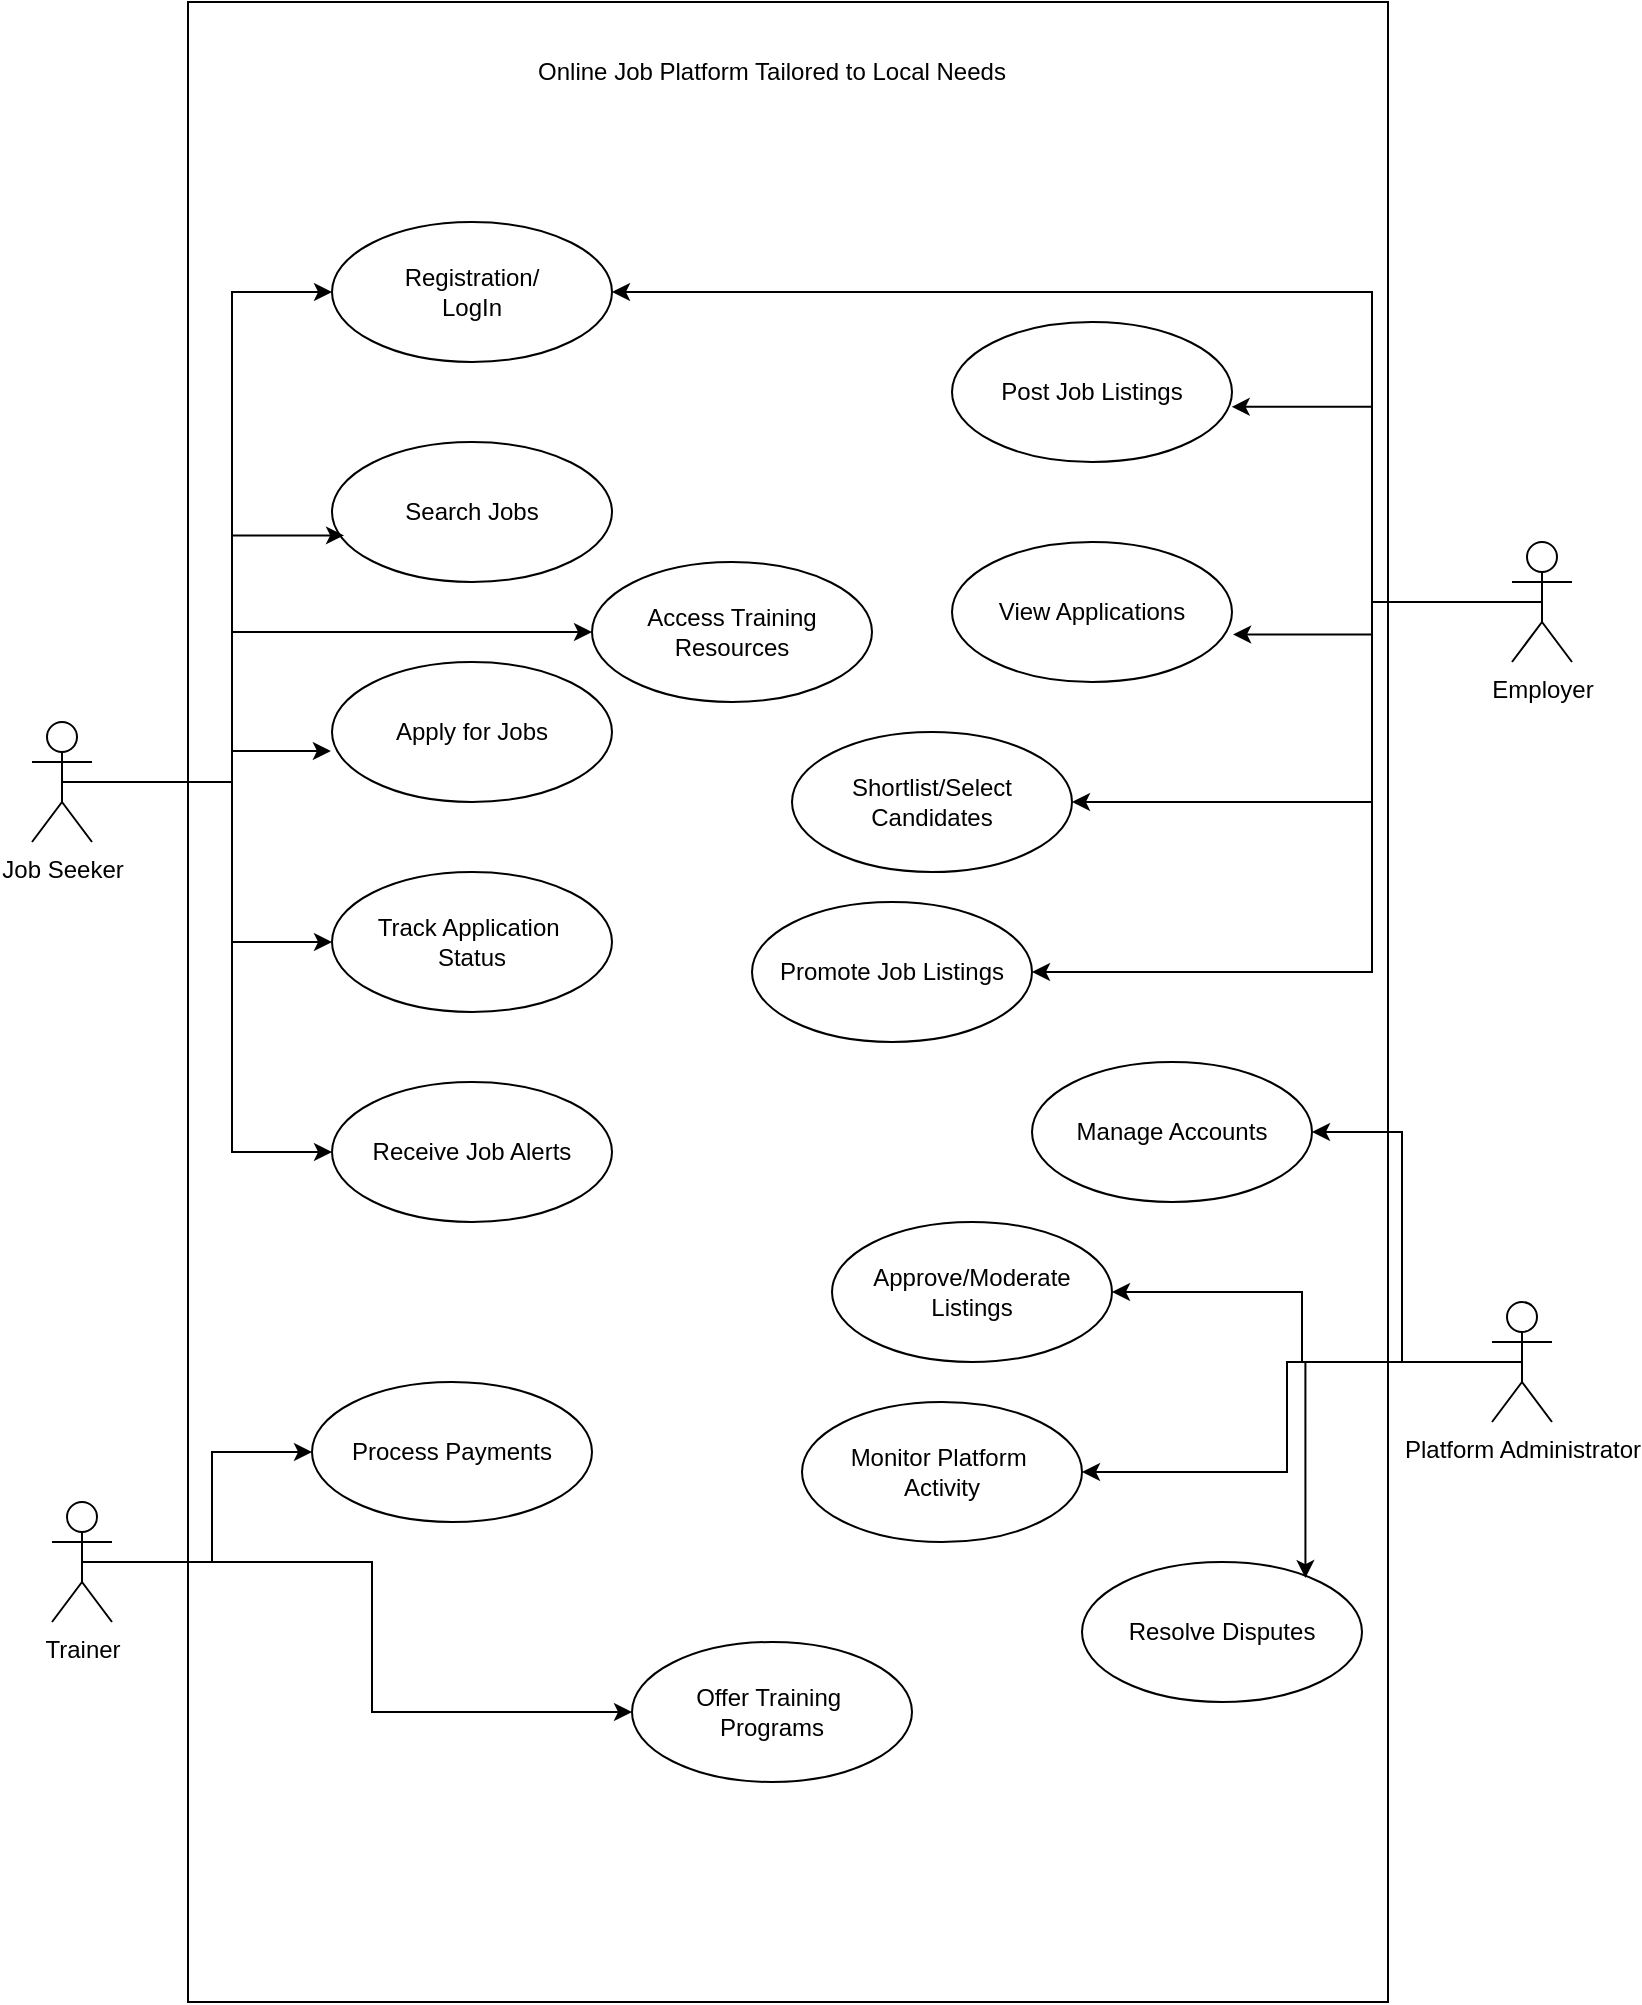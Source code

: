 <mxfile version="24.7.8">
  <diagram name="Page-1" id="0783ab3e-0a74-02c8-0abd-f7b4e66b4bec">
    <mxGraphModel dx="1244" dy="739" grid="1" gridSize="10" guides="1" tooltips="1" connect="1" arrows="1" fold="1" page="1" pageScale="1" pageWidth="850" pageHeight="1100" background="none" math="0" shadow="0">
      <root>
        <mxCell id="0" />
        <mxCell id="1" parent="0" />
        <mxCell id="QB25MnDb5i1oO8HmWv7v-1" value="" style="html=1;whiteSpace=wrap;" vertex="1" parent="1">
          <mxGeometry x="118" y="40" width="600" height="1000" as="geometry" />
        </mxCell>
        <mxCell id="QB25MnDb5i1oO8HmWv7v-21" style="edgeStyle=orthogonalEdgeStyle;rounded=0;orthogonalLoop=1;jettySize=auto;html=1;entryX=0;entryY=0.5;entryDx=0;entryDy=0;" edge="1" parent="1" source="QB25MnDb5i1oO8HmWv7v-2" target="QB25MnDb5i1oO8HmWv7v-4">
          <mxGeometry relative="1" as="geometry">
            <Array as="points">
              <mxPoint x="140" y="430" />
              <mxPoint x="140" y="185" />
            </Array>
          </mxGeometry>
        </mxCell>
        <mxCell id="QB25MnDb5i1oO8HmWv7v-24" style="edgeStyle=orthogonalEdgeStyle;rounded=0;orthogonalLoop=1;jettySize=auto;html=1;entryX=0;entryY=0.5;entryDx=0;entryDy=0;" edge="1" parent="1" source="QB25MnDb5i1oO8HmWv7v-2" target="QB25MnDb5i1oO8HmWv7v-7">
          <mxGeometry relative="1" as="geometry">
            <Array as="points">
              <mxPoint x="140" y="430" />
              <mxPoint x="140" y="510" />
            </Array>
          </mxGeometry>
        </mxCell>
        <mxCell id="QB25MnDb5i1oO8HmWv7v-25" style="edgeStyle=orthogonalEdgeStyle;rounded=0;orthogonalLoop=1;jettySize=auto;html=1;entryX=0;entryY=0.5;entryDx=0;entryDy=0;" edge="1" parent="1" source="QB25MnDb5i1oO8HmWv7v-2" target="QB25MnDb5i1oO8HmWv7v-16">
          <mxGeometry relative="1" as="geometry">
            <Array as="points">
              <mxPoint x="140" y="430" />
              <mxPoint x="140" y="355" />
            </Array>
          </mxGeometry>
        </mxCell>
        <mxCell id="QB25MnDb5i1oO8HmWv7v-26" style="edgeStyle=orthogonalEdgeStyle;rounded=0;orthogonalLoop=1;jettySize=auto;html=1;entryX=0;entryY=0.5;entryDx=0;entryDy=0;" edge="1" parent="1" source="QB25MnDb5i1oO8HmWv7v-2" target="QB25MnDb5i1oO8HmWv7v-8">
          <mxGeometry relative="1" as="geometry">
            <Array as="points">
              <mxPoint x="140" y="430" />
              <mxPoint x="140" y="615" />
            </Array>
          </mxGeometry>
        </mxCell>
        <mxCell id="QB25MnDb5i1oO8HmWv7v-2" value="Job Seeker" style="shape=umlActor;verticalLabelPosition=bottom;verticalAlign=top;html=1;" vertex="1" parent="1">
          <mxGeometry x="40" y="400" width="30" height="60" as="geometry" />
        </mxCell>
        <mxCell id="QB25MnDb5i1oO8HmWv7v-4" value="Registration/&lt;div&gt;LogIn&lt;/div&gt;" style="ellipse;whiteSpace=wrap;html=1;" vertex="1" parent="1">
          <mxGeometry x="190" y="150" width="140" height="70" as="geometry" />
        </mxCell>
        <mxCell id="QB25MnDb5i1oO8HmWv7v-5" value="Search Jobs" style="ellipse;whiteSpace=wrap;html=1;" vertex="1" parent="1">
          <mxGeometry x="190" y="260" width="140" height="70" as="geometry" />
        </mxCell>
        <mxCell id="QB25MnDb5i1oO8HmWv7v-6" value="Apply for Jobs" style="ellipse;whiteSpace=wrap;html=1;" vertex="1" parent="1">
          <mxGeometry x="190" y="370" width="140" height="70" as="geometry" />
        </mxCell>
        <mxCell id="QB25MnDb5i1oO8HmWv7v-7" value="Track Application&amp;nbsp;&lt;div&gt;Status&lt;/div&gt;" style="ellipse;whiteSpace=wrap;html=1;" vertex="1" parent="1">
          <mxGeometry x="190" y="475" width="140" height="70" as="geometry" />
        </mxCell>
        <mxCell id="QB25MnDb5i1oO8HmWv7v-8" value="Receive Job Alerts" style="ellipse;whiteSpace=wrap;html=1;" vertex="1" parent="1">
          <mxGeometry x="190" y="580" width="140" height="70" as="geometry" />
        </mxCell>
        <mxCell id="QB25MnDb5i1oO8HmWv7v-29" style="edgeStyle=orthogonalEdgeStyle;rounded=0;orthogonalLoop=1;jettySize=auto;html=1;exitX=0.5;exitY=0.5;exitDx=0;exitDy=0;exitPerimeter=0;entryX=1;entryY=0.5;entryDx=0;entryDy=0;" edge="1" parent="1" source="QB25MnDb5i1oO8HmWv7v-9" target="QB25MnDb5i1oO8HmWv7v-13">
          <mxGeometry relative="1" as="geometry">
            <Array as="points">
              <mxPoint x="710" y="340" />
              <mxPoint x="710" y="440" />
            </Array>
          </mxGeometry>
        </mxCell>
        <mxCell id="QB25MnDb5i1oO8HmWv7v-30" style="edgeStyle=orthogonalEdgeStyle;rounded=0;orthogonalLoop=1;jettySize=auto;html=1;exitX=0.5;exitY=0.5;exitDx=0;exitDy=0;exitPerimeter=0;entryX=1;entryY=0.5;entryDx=0;entryDy=0;" edge="1" parent="1" source="QB25MnDb5i1oO8HmWv7v-9" target="QB25MnDb5i1oO8HmWv7v-4">
          <mxGeometry relative="1" as="geometry">
            <Array as="points">
              <mxPoint x="710" y="340" />
              <mxPoint x="710" y="185" />
            </Array>
          </mxGeometry>
        </mxCell>
        <mxCell id="QB25MnDb5i1oO8HmWv7v-31" style="edgeStyle=orthogonalEdgeStyle;rounded=0;orthogonalLoop=1;jettySize=auto;html=1;exitX=0.5;exitY=0.5;exitDx=0;exitDy=0;exitPerimeter=0;entryX=1;entryY=0.5;entryDx=0;entryDy=0;" edge="1" parent="1" source="QB25MnDb5i1oO8HmWv7v-9" target="QB25MnDb5i1oO8HmWv7v-14">
          <mxGeometry relative="1" as="geometry">
            <Array as="points">
              <mxPoint x="710" y="340" />
              <mxPoint x="710" y="525" />
            </Array>
          </mxGeometry>
        </mxCell>
        <mxCell id="QB25MnDb5i1oO8HmWv7v-9" value="Employer" style="shape=umlActor;verticalLabelPosition=bottom;verticalAlign=top;html=1;" vertex="1" parent="1">
          <mxGeometry x="780" y="310" width="30" height="60" as="geometry" />
        </mxCell>
        <mxCell id="QB25MnDb5i1oO8HmWv7v-39" style="edgeStyle=orthogonalEdgeStyle;rounded=0;orthogonalLoop=1;jettySize=auto;html=1;exitX=0.5;exitY=0.5;exitDx=0;exitDy=0;exitPerimeter=0;entryX=1;entryY=0.5;entryDx=0;entryDy=0;" edge="1" parent="1" source="QB25MnDb5i1oO8HmWv7v-10" target="QB25MnDb5i1oO8HmWv7v-33">
          <mxGeometry relative="1" as="geometry" />
        </mxCell>
        <mxCell id="QB25MnDb5i1oO8HmWv7v-40" style="edgeStyle=orthogonalEdgeStyle;rounded=0;orthogonalLoop=1;jettySize=auto;html=1;exitX=0.5;exitY=0.5;exitDx=0;exitDy=0;exitPerimeter=0;" edge="1" parent="1" source="QB25MnDb5i1oO8HmWv7v-10" target="QB25MnDb5i1oO8HmWv7v-36">
          <mxGeometry relative="1" as="geometry" />
        </mxCell>
        <mxCell id="QB25MnDb5i1oO8HmWv7v-41" style="edgeStyle=orthogonalEdgeStyle;rounded=0;orthogonalLoop=1;jettySize=auto;html=1;exitX=0.5;exitY=0.5;exitDx=0;exitDy=0;exitPerimeter=0;entryX=1;entryY=0.5;entryDx=0;entryDy=0;" edge="1" parent="1" source="QB25MnDb5i1oO8HmWv7v-10" target="QB25MnDb5i1oO8HmWv7v-35">
          <mxGeometry relative="1" as="geometry" />
        </mxCell>
        <mxCell id="QB25MnDb5i1oO8HmWv7v-10" value="Platform Administrator" style="shape=umlActor;verticalLabelPosition=bottom;verticalAlign=top;html=1;" vertex="1" parent="1">
          <mxGeometry x="770" y="690" width="30" height="60" as="geometry" />
        </mxCell>
        <mxCell id="QB25MnDb5i1oO8HmWv7v-12" value="View Applications" style="ellipse;whiteSpace=wrap;html=1;" vertex="1" parent="1">
          <mxGeometry x="500" y="310" width="140" height="70" as="geometry" />
        </mxCell>
        <mxCell id="QB25MnDb5i1oO8HmWv7v-13" value="Shortlist/Select Candidates" style="ellipse;whiteSpace=wrap;html=1;" vertex="1" parent="1">
          <mxGeometry x="420" y="405" width="140" height="70" as="geometry" />
        </mxCell>
        <mxCell id="QB25MnDb5i1oO8HmWv7v-14" value="Promote Job Listings" style="ellipse;whiteSpace=wrap;html=1;" vertex="1" parent="1">
          <mxGeometry x="400" y="490" width="140" height="70" as="geometry" />
        </mxCell>
        <mxCell id="QB25MnDb5i1oO8HmWv7v-15" value="Post Job Listings" style="ellipse;whiteSpace=wrap;html=1;" vertex="1" parent="1">
          <mxGeometry x="500" y="200" width="140" height="70" as="geometry" />
        </mxCell>
        <mxCell id="QB25MnDb5i1oO8HmWv7v-16" value="Access Training Resources" style="ellipse;whiteSpace=wrap;html=1;" vertex="1" parent="1">
          <mxGeometry x="320" y="320" width="140" height="70" as="geometry" />
        </mxCell>
        <mxCell id="QB25MnDb5i1oO8HmWv7v-17" value="Online Job Platform Tailored to Local Needs" style="text;html=1;align=center;verticalAlign=middle;whiteSpace=wrap;rounded=0;" vertex="1" parent="1">
          <mxGeometry x="270" y="60" width="280" height="30" as="geometry" />
        </mxCell>
        <mxCell id="QB25MnDb5i1oO8HmWv7v-22" style="edgeStyle=orthogonalEdgeStyle;rounded=0;orthogonalLoop=1;jettySize=auto;html=1;entryX=0.043;entryY=0.667;entryDx=0;entryDy=0;entryPerimeter=0;" edge="1" parent="1" source="QB25MnDb5i1oO8HmWv7v-2" target="QB25MnDb5i1oO8HmWv7v-5">
          <mxGeometry relative="1" as="geometry">
            <Array as="points">
              <mxPoint x="140" y="430" />
              <mxPoint x="140" y="307" />
            </Array>
          </mxGeometry>
        </mxCell>
        <mxCell id="QB25MnDb5i1oO8HmWv7v-23" style="edgeStyle=orthogonalEdgeStyle;rounded=0;orthogonalLoop=1;jettySize=auto;html=1;entryX=-0.004;entryY=0.636;entryDx=0;entryDy=0;entryPerimeter=0;exitX=0.5;exitY=0.5;exitDx=0;exitDy=0;exitPerimeter=0;" edge="1" parent="1" source="QB25MnDb5i1oO8HmWv7v-2" target="QB25MnDb5i1oO8HmWv7v-6">
          <mxGeometry relative="1" as="geometry">
            <Array as="points">
              <mxPoint x="140" y="430" />
              <mxPoint x="140" y="415" />
            </Array>
          </mxGeometry>
        </mxCell>
        <mxCell id="QB25MnDb5i1oO8HmWv7v-27" style="edgeStyle=orthogonalEdgeStyle;rounded=0;orthogonalLoop=1;jettySize=auto;html=1;exitX=0.5;exitY=0.5;exitDx=0;exitDy=0;exitPerimeter=0;entryX=0.999;entryY=0.606;entryDx=0;entryDy=0;entryPerimeter=0;" edge="1" parent="1" source="QB25MnDb5i1oO8HmWv7v-9" target="QB25MnDb5i1oO8HmWv7v-15">
          <mxGeometry relative="1" as="geometry" />
        </mxCell>
        <mxCell id="QB25MnDb5i1oO8HmWv7v-28" style="edgeStyle=orthogonalEdgeStyle;rounded=0;orthogonalLoop=1;jettySize=auto;html=1;exitX=0.5;exitY=0.5;exitDx=0;exitDy=0;exitPerimeter=0;entryX=1.004;entryY=0.66;entryDx=0;entryDy=0;entryPerimeter=0;" edge="1" parent="1" source="QB25MnDb5i1oO8HmWv7v-9" target="QB25MnDb5i1oO8HmWv7v-12">
          <mxGeometry relative="1" as="geometry" />
        </mxCell>
        <mxCell id="QB25MnDb5i1oO8HmWv7v-33" value="Manage Accounts" style="ellipse;whiteSpace=wrap;html=1;" vertex="1" parent="1">
          <mxGeometry x="540" y="570" width="140" height="70" as="geometry" />
        </mxCell>
        <mxCell id="QB25MnDb5i1oO8HmWv7v-34" value="Resolve Disputes" style="ellipse;whiteSpace=wrap;html=1;" vertex="1" parent="1">
          <mxGeometry x="565" y="820" width="140" height="70" as="geometry" />
        </mxCell>
        <mxCell id="QB25MnDb5i1oO8HmWv7v-35" value="Monitor Platform&amp;nbsp;&lt;div&gt;Activity&lt;/div&gt;" style="ellipse;whiteSpace=wrap;html=1;" vertex="1" parent="1">
          <mxGeometry x="425" y="740" width="140" height="70" as="geometry" />
        </mxCell>
        <mxCell id="QB25MnDb5i1oO8HmWv7v-36" value="Approve/Moderate Listings" style="ellipse;whiteSpace=wrap;html=1;" vertex="1" parent="1">
          <mxGeometry x="440" y="650" width="140" height="70" as="geometry" />
        </mxCell>
        <mxCell id="QB25MnDb5i1oO8HmWv7v-37" value="Offer Training&amp;nbsp;&lt;div&gt;Programs&lt;/div&gt;" style="ellipse;whiteSpace=wrap;html=1;" vertex="1" parent="1">
          <mxGeometry x="340" y="860" width="140" height="70" as="geometry" />
        </mxCell>
        <mxCell id="QB25MnDb5i1oO8HmWv7v-38" value="Process Payments" style="ellipse;whiteSpace=wrap;html=1;" vertex="1" parent="1">
          <mxGeometry x="180" y="730" width="140" height="70" as="geometry" />
        </mxCell>
        <mxCell id="QB25MnDb5i1oO8HmWv7v-42" style="edgeStyle=orthogonalEdgeStyle;rounded=0;orthogonalLoop=1;jettySize=auto;html=1;exitX=0.5;exitY=0.5;exitDx=0;exitDy=0;exitPerimeter=0;entryX=0.798;entryY=0.115;entryDx=0;entryDy=0;entryPerimeter=0;" edge="1" parent="1" source="QB25MnDb5i1oO8HmWv7v-10" target="QB25MnDb5i1oO8HmWv7v-34">
          <mxGeometry relative="1" as="geometry" />
        </mxCell>
        <mxCell id="QB25MnDb5i1oO8HmWv7v-45" style="edgeStyle=orthogonalEdgeStyle;rounded=0;orthogonalLoop=1;jettySize=auto;html=1;exitX=0.5;exitY=0.5;exitDx=0;exitDy=0;exitPerimeter=0;entryX=0;entryY=0.5;entryDx=0;entryDy=0;" edge="1" parent="1" source="QB25MnDb5i1oO8HmWv7v-44" target="QB25MnDb5i1oO8HmWv7v-37">
          <mxGeometry relative="1" as="geometry" />
        </mxCell>
        <mxCell id="QB25MnDb5i1oO8HmWv7v-46" style="edgeStyle=orthogonalEdgeStyle;rounded=0;orthogonalLoop=1;jettySize=auto;html=1;exitX=0.5;exitY=0.5;exitDx=0;exitDy=0;exitPerimeter=0;" edge="1" parent="1" source="QB25MnDb5i1oO8HmWv7v-44" target="QB25MnDb5i1oO8HmWv7v-38">
          <mxGeometry relative="1" as="geometry" />
        </mxCell>
        <mxCell id="QB25MnDb5i1oO8HmWv7v-44" value="Trainer" style="shape=umlActor;verticalLabelPosition=bottom;verticalAlign=top;html=1;" vertex="1" parent="1">
          <mxGeometry x="50" y="790" width="30" height="60" as="geometry" />
        </mxCell>
      </root>
    </mxGraphModel>
  </diagram>
</mxfile>
